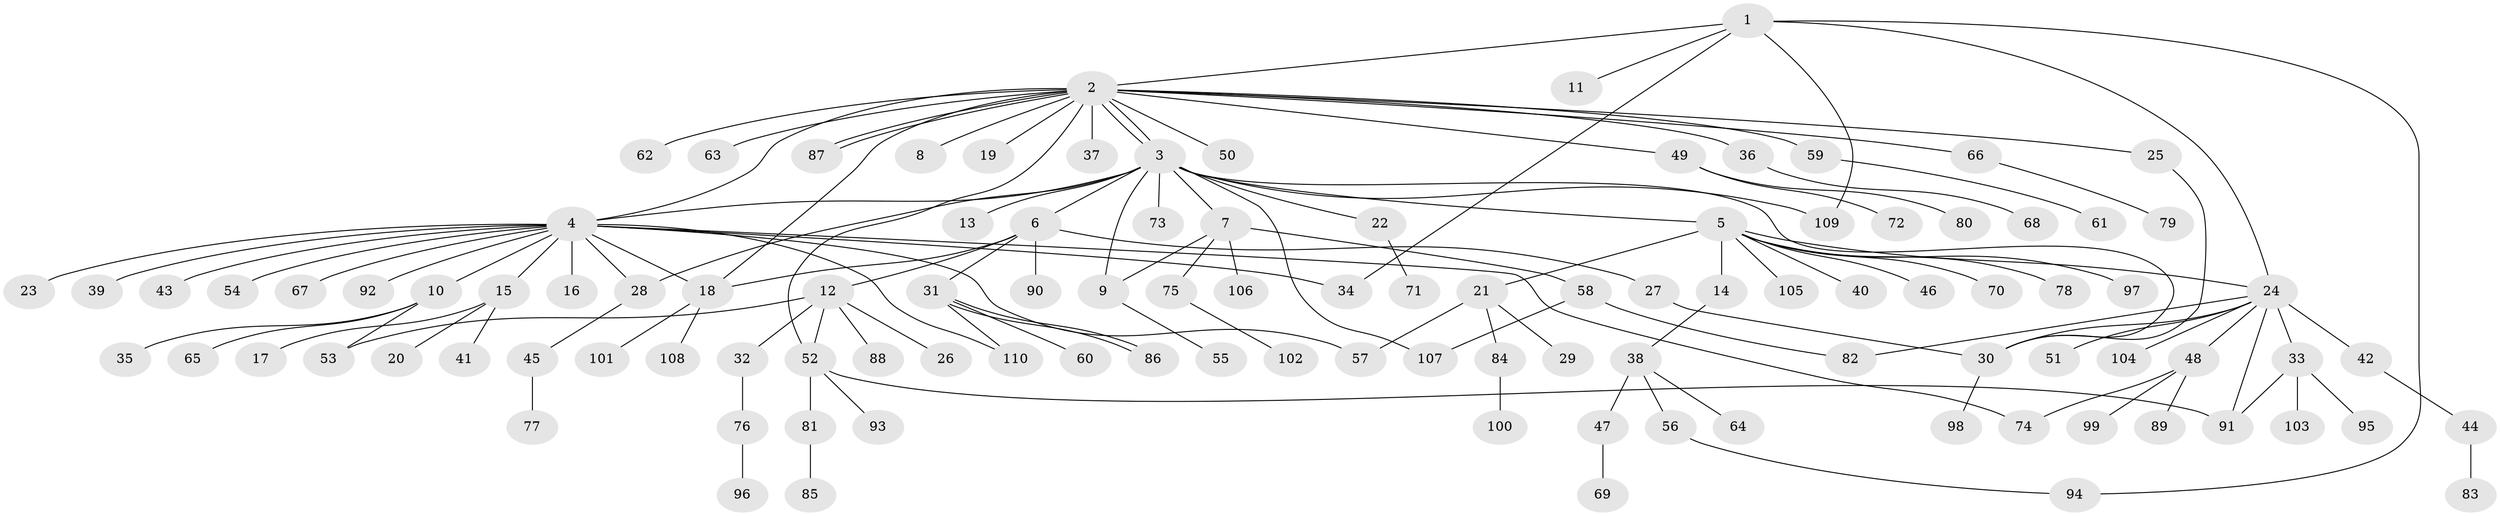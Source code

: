 // Generated by graph-tools (version 1.1) at 2025/49/03/09/25 03:49:53]
// undirected, 110 vertices, 133 edges
graph export_dot {
graph [start="1"]
  node [color=gray90,style=filled];
  1;
  2;
  3;
  4;
  5;
  6;
  7;
  8;
  9;
  10;
  11;
  12;
  13;
  14;
  15;
  16;
  17;
  18;
  19;
  20;
  21;
  22;
  23;
  24;
  25;
  26;
  27;
  28;
  29;
  30;
  31;
  32;
  33;
  34;
  35;
  36;
  37;
  38;
  39;
  40;
  41;
  42;
  43;
  44;
  45;
  46;
  47;
  48;
  49;
  50;
  51;
  52;
  53;
  54;
  55;
  56;
  57;
  58;
  59;
  60;
  61;
  62;
  63;
  64;
  65;
  66;
  67;
  68;
  69;
  70;
  71;
  72;
  73;
  74;
  75;
  76;
  77;
  78;
  79;
  80;
  81;
  82;
  83;
  84;
  85;
  86;
  87;
  88;
  89;
  90;
  91;
  92;
  93;
  94;
  95;
  96;
  97;
  98;
  99;
  100;
  101;
  102;
  103;
  104;
  105;
  106;
  107;
  108;
  109;
  110;
  1 -- 2;
  1 -- 11;
  1 -- 24;
  1 -- 34;
  1 -- 94;
  1 -- 109;
  2 -- 3;
  2 -- 3;
  2 -- 4;
  2 -- 8;
  2 -- 18;
  2 -- 19;
  2 -- 25;
  2 -- 36;
  2 -- 37;
  2 -- 49;
  2 -- 50;
  2 -- 52;
  2 -- 59;
  2 -- 62;
  2 -- 63;
  2 -- 66;
  2 -- 87;
  2 -- 87;
  3 -- 4;
  3 -- 5;
  3 -- 6;
  3 -- 7;
  3 -- 9;
  3 -- 13;
  3 -- 22;
  3 -- 28;
  3 -- 30;
  3 -- 73;
  3 -- 107;
  3 -- 109;
  4 -- 10;
  4 -- 15;
  4 -- 16;
  4 -- 18;
  4 -- 23;
  4 -- 28;
  4 -- 34;
  4 -- 39;
  4 -- 43;
  4 -- 54;
  4 -- 57;
  4 -- 67;
  4 -- 74;
  4 -- 92;
  4 -- 110;
  5 -- 14;
  5 -- 21;
  5 -- 24;
  5 -- 40;
  5 -- 46;
  5 -- 70;
  5 -- 78;
  5 -- 97;
  5 -- 105;
  6 -- 12;
  6 -- 18;
  6 -- 27;
  6 -- 31;
  6 -- 90;
  7 -- 9;
  7 -- 58;
  7 -- 75;
  7 -- 106;
  9 -- 55;
  10 -- 35;
  10 -- 53;
  10 -- 65;
  12 -- 26;
  12 -- 32;
  12 -- 52;
  12 -- 53;
  12 -- 88;
  14 -- 38;
  15 -- 17;
  15 -- 20;
  15 -- 41;
  18 -- 101;
  18 -- 108;
  21 -- 29;
  21 -- 57;
  21 -- 84;
  22 -- 71;
  24 -- 30;
  24 -- 33;
  24 -- 42;
  24 -- 48;
  24 -- 51;
  24 -- 82;
  24 -- 91;
  24 -- 104;
  25 -- 30;
  27 -- 30;
  28 -- 45;
  30 -- 98;
  31 -- 60;
  31 -- 86;
  31 -- 86;
  31 -- 110;
  32 -- 76;
  33 -- 91;
  33 -- 95;
  33 -- 103;
  36 -- 68;
  38 -- 47;
  38 -- 56;
  38 -- 64;
  42 -- 44;
  44 -- 83;
  45 -- 77;
  47 -- 69;
  48 -- 74;
  48 -- 89;
  48 -- 99;
  49 -- 72;
  49 -- 80;
  52 -- 81;
  52 -- 91;
  52 -- 93;
  56 -- 94;
  58 -- 82;
  58 -- 107;
  59 -- 61;
  66 -- 79;
  75 -- 102;
  76 -- 96;
  81 -- 85;
  84 -- 100;
}
